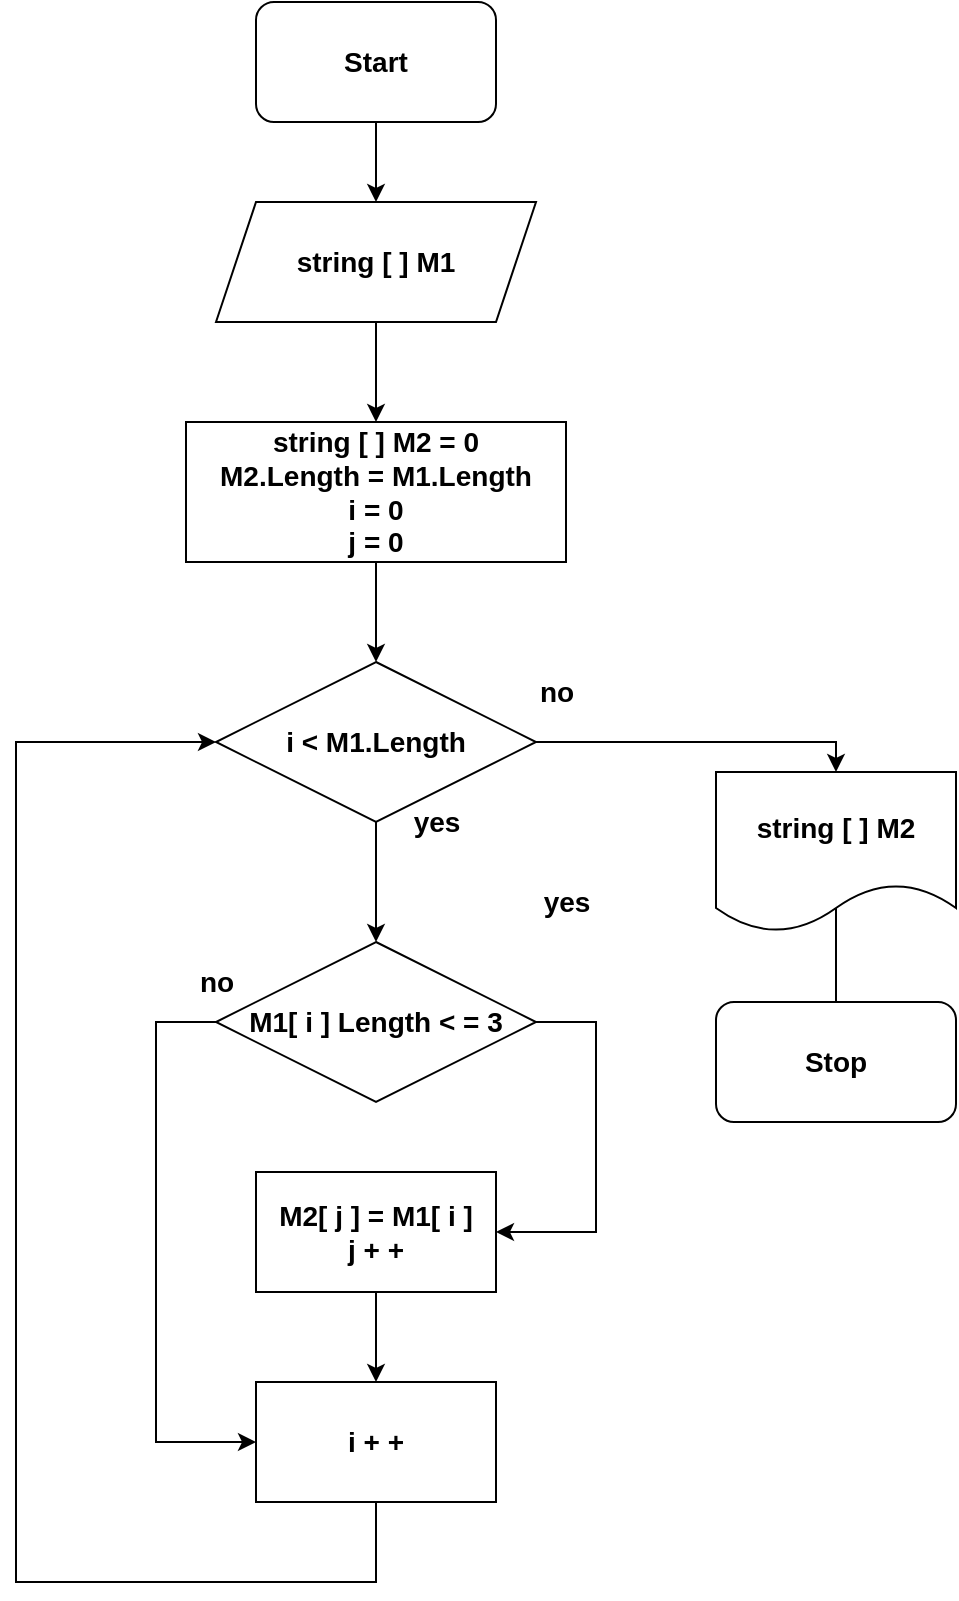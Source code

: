 <mxfile version="20.2.3" type="device"><diagram id="WZtA77LkeHCVS3xDhcx8" name="Страница 1"><mxGraphModel dx="1422" dy="709" grid="1" gridSize="10" guides="1" tooltips="1" connect="1" arrows="1" fold="1" page="1" pageScale="1" pageWidth="827" pageHeight="1169" math="0" shadow="0"><root><mxCell id="0"/><mxCell id="1" parent="0"/><mxCell id="d34-pQBqLl7-nSqWP3Yy-17" style="edgeStyle=orthogonalEdgeStyle;rounded=0;orthogonalLoop=1;jettySize=auto;html=1;entryX=0.5;entryY=0;entryDx=0;entryDy=0;" edge="1" parent="1" source="d34-pQBqLl7-nSqWP3Yy-2" target="d34-pQBqLl7-nSqWP3Yy-5"><mxGeometry relative="1" as="geometry"/></mxCell><mxCell id="d34-pQBqLl7-nSqWP3Yy-2" value="&lt;font style=&quot;font-size: 14px;&quot;&gt;&lt;b&gt;Start&lt;/b&gt;&lt;/font&gt;" style="rounded=1;whiteSpace=wrap;html=1;" vertex="1" parent="1"><mxGeometry x="360" y="40" width="120" height="60" as="geometry"/></mxCell><mxCell id="d34-pQBqLl7-nSqWP3Yy-33" style="edgeStyle=orthogonalEdgeStyle;rounded=0;orthogonalLoop=1;jettySize=auto;html=1;entryX=0.5;entryY=0;entryDx=0;entryDy=0;fontSize=14;" edge="1" parent="1" source="d34-pQBqLl7-nSqWP3Yy-5" target="d34-pQBqLl7-nSqWP3Yy-20"><mxGeometry relative="1" as="geometry"/></mxCell><mxCell id="d34-pQBqLl7-nSqWP3Yy-5" value="&lt;div style=&quot;font-size: 14px;&quot;&gt;&lt;b&gt;&lt;font style=&quot;font-size: 14px;&quot;&gt;string [ ] M1&lt;/font&gt;&lt;/b&gt;&lt;/div&gt;" style="shape=parallelogram;perimeter=parallelogramPerimeter;whiteSpace=wrap;html=1;fixedSize=1;" vertex="1" parent="1"><mxGeometry x="340" y="140" width="160" height="60" as="geometry"/></mxCell><mxCell id="d34-pQBqLl7-nSqWP3Yy-9" style="edgeStyle=orthogonalEdgeStyle;rounded=0;orthogonalLoop=1;jettySize=auto;html=1;" edge="1" parent="1" source="d34-pQBqLl7-nSqWP3Yy-6" target="d34-pQBqLl7-nSqWP3Yy-7"><mxGeometry relative="1" as="geometry"/></mxCell><mxCell id="d34-pQBqLl7-nSqWP3Yy-35" style="edgeStyle=orthogonalEdgeStyle;rounded=0;orthogonalLoop=1;jettySize=auto;html=1;entryX=0.5;entryY=0;entryDx=0;entryDy=0;fontSize=14;" edge="1" parent="1" source="d34-pQBqLl7-nSqWP3Yy-6" target="d34-pQBqLl7-nSqWP3Yy-28"><mxGeometry relative="1" as="geometry"><Array as="points"><mxPoint x="650" y="410"/></Array></mxGeometry></mxCell><mxCell id="d34-pQBqLl7-nSqWP3Yy-6" value="&lt;div style=&quot;font-size: 14px;&quot;&gt;&lt;font style=&quot;font-size: 14px;&quot;&gt;&lt;b&gt;i &amp;lt; M1.Length&lt;/b&gt;&lt;/font&gt;&lt;/div&gt;" style="rhombus;whiteSpace=wrap;html=1;" vertex="1" parent="1"><mxGeometry x="340" y="370" width="160" height="80" as="geometry"/></mxCell><mxCell id="d34-pQBqLl7-nSqWP3Yy-16" style="edgeStyle=orthogonalEdgeStyle;rounded=0;orthogonalLoop=1;jettySize=auto;html=1;entryX=0;entryY=0.5;entryDx=0;entryDy=0;" edge="1" parent="1" source="d34-pQBqLl7-nSqWP3Yy-7" target="d34-pQBqLl7-nSqWP3Yy-15"><mxGeometry relative="1" as="geometry"><Array as="points"><mxPoint x="310" y="550"/><mxPoint x="310" y="760"/></Array></mxGeometry></mxCell><mxCell id="d34-pQBqLl7-nSqWP3Yy-27" style="edgeStyle=orthogonalEdgeStyle;rounded=0;orthogonalLoop=1;jettySize=auto;html=1;entryX=1;entryY=0.5;entryDx=0;entryDy=0;fontSize=14;" edge="1" parent="1" source="d34-pQBqLl7-nSqWP3Yy-7" target="d34-pQBqLl7-nSqWP3Yy-10"><mxGeometry relative="1" as="geometry"><Array as="points"><mxPoint x="530" y="550"/><mxPoint x="530" y="655"/></Array></mxGeometry></mxCell><mxCell id="d34-pQBqLl7-nSqWP3Yy-7" value="&lt;b&gt;&lt;font style=&quot;font-size: 14px;&quot;&gt;M1[ i ] Length &amp;lt; = 3&lt;/font&gt;&lt;/b&gt;" style="rhombus;whiteSpace=wrap;html=1;" vertex="1" parent="1"><mxGeometry x="340" y="510" width="160" height="80" as="geometry"/></mxCell><mxCell id="d34-pQBqLl7-nSqWP3Yy-24" style="edgeStyle=orthogonalEdgeStyle;rounded=0;orthogonalLoop=1;jettySize=auto;html=1;entryX=0.5;entryY=0;entryDx=0;entryDy=0;" edge="1" parent="1" source="d34-pQBqLl7-nSqWP3Yy-10" target="d34-pQBqLl7-nSqWP3Yy-15"><mxGeometry relative="1" as="geometry"/></mxCell><mxCell id="d34-pQBqLl7-nSqWP3Yy-10" value="&lt;div style=&quot;font-size: 14px;&quot;&gt;&lt;b&gt;&lt;font style=&quot;font-size: 14px;&quot;&gt;M2[ j ] = M1[ i ]&lt;/font&gt;&lt;/b&gt;&lt;/div&gt;&lt;b&gt;&lt;font style=&quot;font-size: 14px;&quot;&gt;j + +&lt;/font&gt;&lt;/b&gt;" style="rounded=0;whiteSpace=wrap;html=1;" vertex="1" parent="1"><mxGeometry x="360" y="625" width="120" height="60" as="geometry"/></mxCell><mxCell id="d34-pQBqLl7-nSqWP3Yy-12" value="&lt;font style=&quot;font-size: 14px;&quot;&gt;&lt;b&gt;yes&lt;/b&gt;&lt;/font&gt;" style="text;html=1;align=center;verticalAlign=middle;resizable=0;points=[];autosize=1;strokeColor=none;fillColor=none;" vertex="1" parent="1"><mxGeometry x="490" y="475" width="50" height="30" as="geometry"/></mxCell><mxCell id="d34-pQBqLl7-nSqWP3Yy-14" value="&lt;div style=&quot;font-size: 14px;&quot;&gt;&lt;font style=&quot;font-size: 14px;&quot;&gt;&lt;b&gt;yes&lt;/b&gt;&lt;/font&gt;&lt;/div&gt;" style="text;html=1;align=center;verticalAlign=middle;resizable=0;points=[];autosize=1;strokeColor=none;fillColor=none;" vertex="1" parent="1"><mxGeometry x="425" y="435" width="50" height="30" as="geometry"/></mxCell><mxCell id="d34-pQBqLl7-nSqWP3Yy-26" style="edgeStyle=orthogonalEdgeStyle;rounded=0;orthogonalLoop=1;jettySize=auto;html=1;entryX=0;entryY=0.5;entryDx=0;entryDy=0;fontSize=14;" edge="1" parent="1" source="d34-pQBqLl7-nSqWP3Yy-15" target="d34-pQBqLl7-nSqWP3Yy-6"><mxGeometry relative="1" as="geometry"><Array as="points"><mxPoint x="420" y="830"/><mxPoint x="240" y="830"/><mxPoint x="240" y="410"/></Array></mxGeometry></mxCell><mxCell id="d34-pQBqLl7-nSqWP3Yy-15" value="&lt;b&gt;&lt;font style=&quot;font-size: 14px;&quot;&gt;i + +&lt;/font&gt;&lt;/b&gt;" style="rounded=0;whiteSpace=wrap;html=1;" vertex="1" parent="1"><mxGeometry x="360" y="730" width="120" height="60" as="geometry"/></mxCell><mxCell id="d34-pQBqLl7-nSqWP3Yy-34" style="edgeStyle=orthogonalEdgeStyle;rounded=0;orthogonalLoop=1;jettySize=auto;html=1;entryX=0.5;entryY=0;entryDx=0;entryDy=0;fontSize=14;" edge="1" parent="1" source="d34-pQBqLl7-nSqWP3Yy-20" target="d34-pQBqLl7-nSqWP3Yy-6"><mxGeometry relative="1" as="geometry"/></mxCell><mxCell id="d34-pQBqLl7-nSqWP3Yy-20" value="&lt;div style=&quot;font-size: 14px;&quot;&gt;&lt;b&gt;&lt;font style=&quot;font-size: 14px;&quot;&gt;string [ ] M2 = 0&lt;br&gt;&lt;/font&gt;&lt;/b&gt;&lt;/div&gt;&lt;div style=&quot;font-size: 14px;&quot;&gt;&lt;font style=&quot;font-size: 14px;&quot;&gt;&lt;b&gt;M2.Length = &lt;/b&gt;&lt;/font&gt;&lt;font style=&quot;font-size: 14px;&quot;&gt;&lt;b&gt;M1.Length&lt;/b&gt;&lt;/font&gt;&lt;/div&gt;&lt;div style=&quot;font-size: 14px;&quot;&gt;&lt;font style=&quot;font-size: 14px;&quot;&gt;&lt;b&gt;i = 0&lt;/b&gt;&lt;/font&gt;&lt;/div&gt;&lt;font style=&quot;font-size: 14px;&quot;&gt;&lt;b&gt;j = 0&lt;/b&gt;&lt;/font&gt;" style="rounded=0;whiteSpace=wrap;html=1;" vertex="1" parent="1"><mxGeometry x="325" y="250" width="190" height="70" as="geometry"/></mxCell><mxCell id="d34-pQBqLl7-nSqWP3Yy-23" value="&lt;font style=&quot;font-size: 14px;&quot;&gt;&lt;b&gt;no&lt;/b&gt;&lt;/font&gt;" style="text;html=1;align=center;verticalAlign=middle;resizable=0;points=[];autosize=1;strokeColor=none;fillColor=none;" vertex="1" parent="1"><mxGeometry x="320" y="515" width="40" height="30" as="geometry"/></mxCell><mxCell id="d34-pQBqLl7-nSqWP3Yy-25" value="&lt;b&gt;no&lt;/b&gt;" style="text;html=1;align=center;verticalAlign=middle;resizable=0;points=[];autosize=1;strokeColor=none;fillColor=none;fontSize=14;" vertex="1" parent="1"><mxGeometry x="490" y="370" width="40" height="30" as="geometry"/></mxCell><mxCell id="d34-pQBqLl7-nSqWP3Yy-31" style="edgeStyle=orthogonalEdgeStyle;rounded=0;orthogonalLoop=1;jettySize=auto;html=1;fontSize=14;" edge="1" parent="1"><mxGeometry relative="1" as="geometry"><mxPoint x="650" y="570" as="targetPoint"/><mxPoint x="650" y="470" as="sourcePoint"/></mxGeometry></mxCell><mxCell id="d34-pQBqLl7-nSqWP3Yy-28" value="&lt;b&gt;&lt;font style=&quot;font-size: 14px;&quot;&gt;string [ ] M2&lt;/font&gt;&lt;/b&gt;" style="shape=document;whiteSpace=wrap;html=1;boundedLbl=1;fontSize=14;" vertex="1" parent="1"><mxGeometry x="590" y="425" width="120" height="80" as="geometry"/></mxCell><mxCell id="d34-pQBqLl7-nSqWP3Yy-32" value="&lt;font style=&quot;font-size: 14px;&quot;&gt;&lt;b&gt;Stop&lt;/b&gt;&lt;/font&gt;" style="rounded=1;whiteSpace=wrap;html=1;" vertex="1" parent="1"><mxGeometry x="590" y="540" width="120" height="60" as="geometry"/></mxCell></root></mxGraphModel></diagram></mxfile>